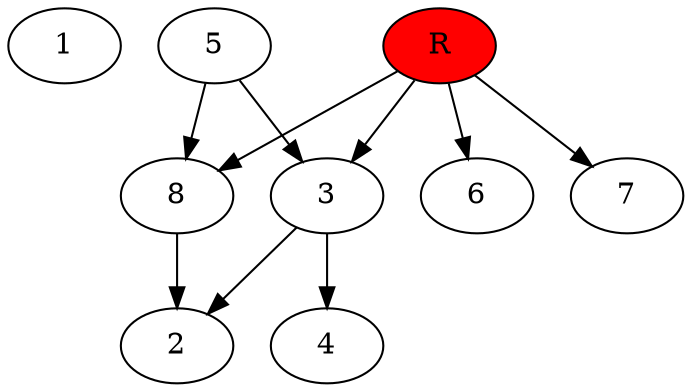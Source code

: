 digraph prb21484 {
	1
	2
	3
	4
	5
	6
	7
	8
	R [fillcolor="#ff0000" style=filled]
	3 -> 2
	3 -> 4
	5 -> 3
	5 -> 8
	8 -> 2
	R -> 3
	R -> 6
	R -> 7
	R -> 8
}
